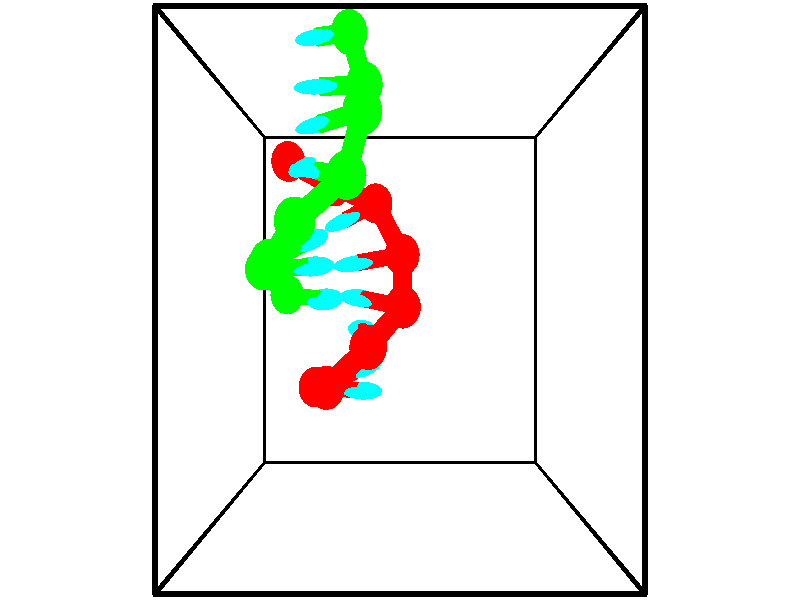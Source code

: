 // switches for output
#declare DRAW_BASES = 1; // possible values are 0, 1; only relevant for DNA ribbons
#declare DRAW_BASES_TYPE = 3; // possible values are 1, 2, 3; only relevant for DNA ribbons
#declare DRAW_FOG = 0; // set to 1 to enable fog

#include "colors.inc"

#include "transforms.inc"
background { rgb <1, 1, 1>}

#default {
   normal{
       ripples 0.25
       frequency 0.20
       turbulence 0.2
       lambda 5
   }
	finish {
		phong 0.1
		phong_size 40.
	}
}

// original window dimensions: 1024x640


// camera settings

camera {
	sky <-0, 1, 0>
	up <-0, 1, 0>
	right 1.6 * <1, 0, 0>
	location <2.5, 2.5, 11.1562>
	look_at <2.5, 2.5, 2.5>
	direction <0, 0, -8.6562>
	angle 67.0682
}


# declare cpy_camera_pos = <2.5, 2.5, 11.1562>;
# if (DRAW_FOG = 1)
fog {
	fog_type 2
	up vnormalize(cpy_camera_pos)
	color rgbt<1,1,1,0.3>
	distance 1e-5
	fog_alt 3e-3
	fog_offset 4
}
# end


// LIGHTS

# declare lum = 6;
global_settings {
	ambient_light rgb lum * <0.05, 0.05, 0.05>
	max_trace_level 15
}# declare cpy_direct_light_amount = 0.25;
light_source
{	1000 * <-1, -1, 1>,
	rgb lum * cpy_direct_light_amount
	parallel
}

light_source
{	1000 * <1, 1, -1>,
	rgb lum * cpy_direct_light_amount
	parallel
}

// strand 0

// nucleotide -1

// particle -1
sphere {
	<1.243336, 1.421022, 2.175505> 0.250000
	pigment { color rgbt <1,0,0,0> }
	no_shadow
}
cylinder {
	<1.640190, 1.402668, 2.222084>,  <1.878303, 1.391656, 2.250031>, 0.100000
	pigment { color rgbt <1,0,0,0> }
	no_shadow
}
cylinder {
	<1.640190, 1.402668, 2.222084>,  <1.243336, 1.421022, 2.175505>, 0.100000
	pigment { color rgbt <1,0,0,0> }
	no_shadow
}

// particle -1
sphere {
	<1.640190, 1.402668, 2.222084> 0.100000
	pigment { color rgbt <1,0,0,0> }
	no_shadow
}
sphere {
	0, 1
	scale<0.080000,0.200000,0.300000>
	matrix <0.010648, 0.957946, 0.286752,
		-0.124708, -0.283257, 0.950901,
		0.992136, -0.045885, 0.116447,
		1.937831, 1.388902, 2.257018>
	pigment { color rgbt <0,1,1,0> }
	no_shadow
}
cylinder {
	<1.491518, 1.494428, 2.854374>,  <1.243336, 1.421022, 2.175505>, 0.130000
	pigment { color rgbt <1,0,0,0> }
	no_shadow
}

// nucleotide -1

// particle -1
sphere {
	<1.491518, 1.494428, 2.854374> 0.250000
	pigment { color rgbt <1,0,0,0> }
	no_shadow
}
cylinder {
	<1.773445, 1.616222, 2.598087>,  <1.942602, 1.689299, 2.444315>, 0.100000
	pigment { color rgbt <1,0,0,0> }
	no_shadow
}
cylinder {
	<1.773445, 1.616222, 2.598087>,  <1.491518, 1.494428, 2.854374>, 0.100000
	pigment { color rgbt <1,0,0,0> }
	no_shadow
}

// particle -1
sphere {
	<1.773445, 1.616222, 2.598087> 0.100000
	pigment { color rgbt <1,0,0,0> }
	no_shadow
}
sphere {
	0, 1
	scale<0.080000,0.200000,0.300000>
	matrix <-0.038115, 0.918148, 0.394400,
		0.708363, -0.253560, 0.658733,
		0.704818, 0.304486, -0.640718,
		1.984891, 1.707568, 2.405872>
	pigment { color rgbt <0,1,1,0> }
	no_shadow
}
cylinder {
	<2.076383, 1.975374, 3.116595>,  <1.491518, 1.494428, 2.854374>, 0.130000
	pigment { color rgbt <1,0,0,0> }
	no_shadow
}

// nucleotide -1

// particle -1
sphere {
	<2.076383, 1.975374, 3.116595> 0.250000
	pigment { color rgbt <1,0,0,0> }
	no_shadow
}
cylinder {
	<2.004929, 2.074013, 2.735590>,  <1.962056, 2.133196, 2.506987>, 0.100000
	pigment { color rgbt <1,0,0,0> }
	no_shadow
}
cylinder {
	<2.004929, 2.074013, 2.735590>,  <2.076383, 1.975374, 3.116595>, 0.100000
	pigment { color rgbt <1,0,0,0> }
	no_shadow
}

// particle -1
sphere {
	<2.004929, 2.074013, 2.735590> 0.100000
	pigment { color rgbt <1,0,0,0> }
	no_shadow
}
sphere {
	0, 1
	scale<0.080000,0.200000,0.300000>
	matrix <0.014400, 0.968635, 0.248071,
		0.983810, 0.030598, -0.176585,
		-0.178637, 0.246597, -0.952512,
		1.951337, 2.147992, 2.449836>
	pigment { color rgbt <0,1,1,0> }
	no_shadow
}
cylinder {
	<2.539635, 2.418336, 2.727955>,  <2.076383, 1.975374, 3.116595>, 0.130000
	pigment { color rgbt <1,0,0,0> }
	no_shadow
}

// nucleotide -1

// particle -1
sphere {
	<2.539635, 2.418336, 2.727955> 0.250000
	pigment { color rgbt <1,0,0,0> }
	no_shadow
}
cylinder {
	<2.180290, 2.479233, 2.563143>,  <1.964683, 2.515771, 2.464256>, 0.100000
	pigment { color rgbt <1,0,0,0> }
	no_shadow
}
cylinder {
	<2.180290, 2.479233, 2.563143>,  <2.539635, 2.418336, 2.727955>, 0.100000
	pigment { color rgbt <1,0,0,0> }
	no_shadow
}

// particle -1
sphere {
	<2.180290, 2.479233, 2.563143> 0.100000
	pigment { color rgbt <1,0,0,0> }
	no_shadow
}
sphere {
	0, 1
	scale<0.080000,0.200000,0.300000>
	matrix <0.002351, 0.939669, 0.342077,
		0.439250, 0.306340, -0.844520,
		-0.898362, 0.152243, -0.412030,
		1.910782, 2.524906, 2.439534>
	pigment { color rgbt <0,1,1,0> }
	no_shadow
}
cylinder {
	<2.531830, 3.043442, 2.449317>,  <2.539635, 2.418336, 2.727955>, 0.130000
	pigment { color rgbt <1,0,0,0> }
	no_shadow
}

// nucleotide -1

// particle -1
sphere {
	<2.531830, 3.043442, 2.449317> 0.250000
	pigment { color rgbt <1,0,0,0> }
	no_shadow
}
cylinder {
	<2.139755, 2.981621, 2.498873>,  <1.904511, 2.944528, 2.528606>, 0.100000
	pigment { color rgbt <1,0,0,0> }
	no_shadow
}
cylinder {
	<2.139755, 2.981621, 2.498873>,  <2.531830, 3.043442, 2.449317>, 0.100000
	pigment { color rgbt <1,0,0,0> }
	no_shadow
}

// particle -1
sphere {
	<2.139755, 2.981621, 2.498873> 0.100000
	pigment { color rgbt <1,0,0,0> }
	no_shadow
}
sphere {
	0, 1
	scale<0.080000,0.200000,0.300000>
	matrix <-0.108800, 0.942740, 0.315284,
		-0.165524, 0.295557, -0.940876,
		-0.980186, -0.154554, 0.123889,
		1.845699, 2.935255, 2.536040>
	pigment { color rgbt <0,1,1,0> }
	no_shadow
}
cylinder {
	<2.133885, 3.714121, 2.040408>,  <2.531830, 3.043442, 2.449317>, 0.130000
	pigment { color rgbt <1,0,0,0> }
	no_shadow
}

// nucleotide -1

// particle -1
sphere {
	<2.133885, 3.714121, 2.040408> 0.250000
	pigment { color rgbt <1,0,0,0> }
	no_shadow
}
cylinder {
	<1.873878, 3.557983, 2.301210>,  <1.717875, 3.464301, 2.457692>, 0.100000
	pigment { color rgbt <1,0,0,0> }
	no_shadow
}
cylinder {
	<1.873878, 3.557983, 2.301210>,  <2.133885, 3.714121, 2.040408>, 0.100000
	pigment { color rgbt <1,0,0,0> }
	no_shadow
}

// particle -1
sphere {
	<1.873878, 3.557983, 2.301210> 0.100000
	pigment { color rgbt <1,0,0,0> }
	no_shadow
}
sphere {
	0, 1
	scale<0.080000,0.200000,0.300000>
	matrix <-0.249531, 0.920055, 0.302049,
		-0.717784, 0.033641, -0.695453,
		-0.650016, -0.390343, 0.652006,
		1.678874, 3.440881, 2.496812>
	pigment { color rgbt <0,1,1,0> }
	no_shadow
}
cylinder {
	<1.491279, 3.952731, 1.867440>,  <2.133885, 3.714121, 2.040408>, 0.130000
	pigment { color rgbt <1,0,0,0> }
	no_shadow
}

// nucleotide -1

// particle -1
sphere {
	<1.491279, 3.952731, 1.867440> 0.250000
	pigment { color rgbt <1,0,0,0> }
	no_shadow
}
cylinder {
	<1.443382, 3.818317, 2.241123>,  <1.414644, 3.737669, 2.465333>, 0.100000
	pigment { color rgbt <1,0,0,0> }
	no_shadow
}
cylinder {
	<1.443382, 3.818317, 2.241123>,  <1.491279, 3.952731, 1.867440>, 0.100000
	pigment { color rgbt <1,0,0,0> }
	no_shadow
}

// particle -1
sphere {
	<1.443382, 3.818317, 2.241123> 0.100000
	pigment { color rgbt <1,0,0,0> }
	no_shadow
}
sphere {
	0, 1
	scale<0.080000,0.200000,0.300000>
	matrix <-0.282988, 0.913494, 0.292312,
		-0.951619, -0.229367, -0.204477,
		-0.119742, -0.336034, 0.934207,
		1.407460, 3.717507, 2.521385>
	pigment { color rgbt <0,1,1,0> }
	no_shadow
}
cylinder {
	<0.822867, 4.232350, 2.091587>,  <1.491279, 3.952731, 1.867440>, 0.130000
	pigment { color rgbt <1,0,0,0> }
	no_shadow
}

// nucleotide -1

// particle -1
sphere {
	<0.822867, 4.232350, 2.091587> 0.250000
	pigment { color rgbt <1,0,0,0> }
	no_shadow
}
cylinder {
	<0.999153, 4.129501, 2.435600>,  <1.104925, 4.067792, 2.642009>, 0.100000
	pigment { color rgbt <1,0,0,0> }
	no_shadow
}
cylinder {
	<0.999153, 4.129501, 2.435600>,  <0.822867, 4.232350, 2.091587>, 0.100000
	pigment { color rgbt <1,0,0,0> }
	no_shadow
}

// particle -1
sphere {
	<0.999153, 4.129501, 2.435600> 0.100000
	pigment { color rgbt <1,0,0,0> }
	no_shadow
}
sphere {
	0, 1
	scale<0.080000,0.200000,0.300000>
	matrix <-0.371434, 0.819993, 0.435487,
		-0.817195, -0.511371, 0.265879,
		0.440715, -0.257121, 0.860035,
		1.131368, 4.052365, 2.693611>
	pigment { color rgbt <0,1,1,0> }
	no_shadow
}
// strand 1

// nucleotide -1

// particle -1
sphere {
	<1.796818, 5.596717, 2.779279> 0.250000
	pigment { color rgbt <0,1,0,0> }
	no_shadow
}
cylinder {
	<1.563469, 5.456791, 3.072483>,  <1.423459, 5.372835, 3.248405>, 0.100000
	pigment { color rgbt <0,1,0,0> }
	no_shadow
}
cylinder {
	<1.563469, 5.456791, 3.072483>,  <1.796818, 5.596717, 2.779279>, 0.100000
	pigment { color rgbt <0,1,0,0> }
	no_shadow
}

// particle -1
sphere {
	<1.563469, 5.456791, 3.072483> 0.100000
	pigment { color rgbt <0,1,0,0> }
	no_shadow
}
sphere {
	0, 1
	scale<0.080000,0.200000,0.300000>
	matrix <0.168275, -0.934970, -0.312274,
		0.794581, -0.058825, 0.604302,
		-0.583373, -0.349816, 0.733010,
		1.388457, 5.351846, 3.292386>
	pigment { color rgbt <0,1,1,0> }
	no_shadow
}
cylinder {
	<2.012684, 4.951814, 2.916023>,  <1.796818, 5.596717, 2.779279>, 0.130000
	pigment { color rgbt <0,1,0,0> }
	no_shadow
}

// nucleotide -1

// particle -1
sphere {
	<2.012684, 4.951814, 2.916023> 0.250000
	pigment { color rgbt <0,1,0,0> }
	no_shadow
}
cylinder {
	<1.663055, 4.883076, 3.097778>,  <1.453278, 4.841833, 3.206832>, 0.100000
	pigment { color rgbt <0,1,0,0> }
	no_shadow
}
cylinder {
	<1.663055, 4.883076, 3.097778>,  <2.012684, 4.951814, 2.916023>, 0.100000
	pigment { color rgbt <0,1,0,0> }
	no_shadow
}

// particle -1
sphere {
	<1.663055, 4.883076, 3.097778> 0.100000
	pigment { color rgbt <0,1,0,0> }
	no_shadow
}
sphere {
	0, 1
	scale<0.080000,0.200000,0.300000>
	matrix <0.052253, -0.963175, -0.263750,
		0.482980, -0.206793, 0.850862,
		-0.874070, -0.171847, 0.454389,
		1.400834, 4.831522, 3.234095>
	pigment { color rgbt <0,1,1,0> }
	no_shadow
}
cylinder {
	<2.024182, 4.485429, 3.553548>,  <2.012684, 4.951814, 2.916023>, 0.130000
	pigment { color rgbt <0,1,0,0> }
	no_shadow
}

// nucleotide -1

// particle -1
sphere {
	<2.024182, 4.485429, 3.553548> 0.250000
	pigment { color rgbt <0,1,0,0> }
	no_shadow
}
cylinder {
	<1.666878, 4.442142, 3.379021>,  <1.452495, 4.416170, 3.274305>, 0.100000
	pigment { color rgbt <0,1,0,0> }
	no_shadow
}
cylinder {
	<1.666878, 4.442142, 3.379021>,  <2.024182, 4.485429, 3.553548>, 0.100000
	pigment { color rgbt <0,1,0,0> }
	no_shadow
}

// particle -1
sphere {
	<1.666878, 4.442142, 3.379021> 0.100000
	pigment { color rgbt <0,1,0,0> }
	no_shadow
}
sphere {
	0, 1
	scale<0.080000,0.200000,0.300000>
	matrix <0.179683, -0.975638, -0.125879,
		-0.412065, -0.190841, 0.890944,
		-0.893262, -0.108217, -0.436317,
		1.398899, 4.409678, 3.248126>
	pigment { color rgbt <0,1,1,0> }
	no_shadow
}
cylinder {
	<1.836098, 3.783244, 3.705217>,  <2.024182, 4.485429, 3.553548>, 0.130000
	pigment { color rgbt <0,1,0,0> }
	no_shadow
}

// nucleotide -1

// particle -1
sphere {
	<1.836098, 3.783244, 3.705217> 0.250000
	pigment { color rgbt <0,1,0,0> }
	no_shadow
}
cylinder {
	<1.572777, 3.862305, 3.414680>,  <1.414784, 3.909741, 3.240359>, 0.100000
	pigment { color rgbt <0,1,0,0> }
	no_shadow
}
cylinder {
	<1.572777, 3.862305, 3.414680>,  <1.836098, 3.783244, 3.705217>, 0.100000
	pigment { color rgbt <0,1,0,0> }
	no_shadow
}

// particle -1
sphere {
	<1.572777, 3.862305, 3.414680> 0.100000
	pigment { color rgbt <0,1,0,0> }
	no_shadow
}
sphere {
	0, 1
	scale<0.080000,0.200000,0.300000>
	matrix <0.046325, -0.952447, -0.301164,
		-0.751326, -0.231905, 0.617842,
		-0.658303, 0.197650, -0.726341,
		1.375286, 3.921600, 3.196778>
	pigment { color rgbt <0,1,1,0> }
	no_shadow
}
cylinder {
	<1.211249, 3.302593, 3.768740>,  <1.836098, 3.783244, 3.705217>, 0.130000
	pigment { color rgbt <0,1,0,0> }
	no_shadow
}

// nucleotide -1

// particle -1
sphere {
	<1.211249, 3.302593, 3.768740> 0.250000
	pigment { color rgbt <0,1,0,0> }
	no_shadow
}
cylinder {
	<1.255539, 3.432098, 3.392885>,  <1.282113, 3.509802, 3.167372>, 0.100000
	pigment { color rgbt <0,1,0,0> }
	no_shadow
}
cylinder {
	<1.255539, 3.432098, 3.392885>,  <1.211249, 3.302593, 3.768740>, 0.100000
	pigment { color rgbt <0,1,0,0> }
	no_shadow
}

// particle -1
sphere {
	<1.255539, 3.432098, 3.392885> 0.100000
	pigment { color rgbt <0,1,0,0> }
	no_shadow
}
sphere {
	0, 1
	scale<0.080000,0.200000,0.300000>
	matrix <0.035727, -0.946136, -0.321793,
		-0.993209, 0.002061, -0.116329,
		0.110726, 0.323763, -0.939637,
		1.288757, 3.529227, 3.110994>
	pigment { color rgbt <0,1,1,0> }
	no_shadow
}
cylinder {
	<0.816918, 2.909473, 3.355715>,  <1.211249, 3.302593, 3.768740>, 0.130000
	pigment { color rgbt <0,1,0,0> }
	no_shadow
}

// nucleotide -1

// particle -1
sphere {
	<0.816918, 2.909473, 3.355715> 0.250000
	pigment { color rgbt <0,1,0,0> }
	no_shadow
}
cylinder {
	<1.069534, 3.066200, 3.088093>,  <1.221104, 3.160237, 2.927519>, 0.100000
	pigment { color rgbt <0,1,0,0> }
	no_shadow
}
cylinder {
	<1.069534, 3.066200, 3.088093>,  <0.816918, 2.909473, 3.355715>, 0.100000
	pigment { color rgbt <0,1,0,0> }
	no_shadow
}

// particle -1
sphere {
	<1.069534, 3.066200, 3.088093> 0.100000
	pigment { color rgbt <0,1,0,0> }
	no_shadow
}
sphere {
	0, 1
	scale<0.080000,0.200000,0.300000>
	matrix <0.006897, -0.865721, -0.500480,
		-0.775313, 0.311459, -0.549439,
		0.631540, 0.391818, -0.669056,
		1.258996, 3.183746, 2.887376>
	pigment { color rgbt <0,1,1,0> }
	no_shadow
}
cylinder {
	<0.562781, 2.862381, 2.607985>,  <0.816918, 2.909473, 3.355715>, 0.130000
	pigment { color rgbt <0,1,0,0> }
	no_shadow
}

// nucleotide -1

// particle -1
sphere {
	<0.562781, 2.862381, 2.607985> 0.250000
	pigment { color rgbt <0,1,0,0> }
	no_shadow
}
cylinder {
	<0.961990, 2.883022, 2.593647>,  <1.201516, 2.895407, 2.585044>, 0.100000
	pigment { color rgbt <0,1,0,0> }
	no_shadow
}
cylinder {
	<0.961990, 2.883022, 2.593647>,  <0.562781, 2.862381, 2.607985>, 0.100000
	pigment { color rgbt <0,1,0,0> }
	no_shadow
}

// particle -1
sphere {
	<0.961990, 2.883022, 2.593647> 0.100000
	pigment { color rgbt <0,1,0,0> }
	no_shadow
}
sphere {
	0, 1
	scale<0.080000,0.200000,0.300000>
	matrix <0.025823, -0.856964, -0.514728,
		-0.057278, 0.512786, -0.856604,
		0.998024, 0.051602, -0.035844,
		1.261398, 2.898503, 2.582894>
	pigment { color rgbt <0,1,1,0> }
	no_shadow
}
cylinder {
	<0.776408, 2.568386, 1.932827>,  <0.562781, 2.862381, 2.607985>, 0.130000
	pigment { color rgbt <0,1,0,0> }
	no_shadow
}

// nucleotide -1

// particle -1
sphere {
	<0.776408, 2.568386, 1.932827> 0.250000
	pigment { color rgbt <0,1,0,0> }
	no_shadow
}
cylinder {
	<1.126228, 2.534412, 2.123802>,  <1.336120, 2.514028, 2.238387>, 0.100000
	pigment { color rgbt <0,1,0,0> }
	no_shadow
}
cylinder {
	<1.126228, 2.534412, 2.123802>,  <0.776408, 2.568386, 1.932827>, 0.100000
	pigment { color rgbt <0,1,0,0> }
	no_shadow
}

// particle -1
sphere {
	<1.126228, 2.534412, 2.123802> 0.100000
	pigment { color rgbt <0,1,0,0> }
	no_shadow
}
sphere {
	0, 1
	scale<0.080000,0.200000,0.300000>
	matrix <0.215881, -0.813413, -0.540144,
		0.434231, 0.575453, -0.693035,
		0.874551, -0.084935, 0.477438,
		1.388594, 2.508932, 2.267034>
	pigment { color rgbt <0,1,1,0> }
	no_shadow
}
// box output
cylinder {
	<0.000000, 0.000000, 0.000000>,  <5.000000, 0.000000, 0.000000>, 0.025000
	pigment { color rgbt <0,0,0,0> }
	no_shadow
}
cylinder {
	<0.000000, 0.000000, 0.000000>,  <0.000000, 5.000000, 0.000000>, 0.025000
	pigment { color rgbt <0,0,0,0> }
	no_shadow
}
cylinder {
	<0.000000, 0.000000, 0.000000>,  <0.000000, 0.000000, 5.000000>, 0.025000
	pigment { color rgbt <0,0,0,0> }
	no_shadow
}
cylinder {
	<5.000000, 5.000000, 5.000000>,  <0.000000, 5.000000, 5.000000>, 0.025000
	pigment { color rgbt <0,0,0,0> }
	no_shadow
}
cylinder {
	<5.000000, 5.000000, 5.000000>,  <5.000000, 0.000000, 5.000000>, 0.025000
	pigment { color rgbt <0,0,0,0> }
	no_shadow
}
cylinder {
	<5.000000, 5.000000, 5.000000>,  <5.000000, 5.000000, 0.000000>, 0.025000
	pigment { color rgbt <0,0,0,0> }
	no_shadow
}
cylinder {
	<0.000000, 0.000000, 5.000000>,  <0.000000, 5.000000, 5.000000>, 0.025000
	pigment { color rgbt <0,0,0,0> }
	no_shadow
}
cylinder {
	<0.000000, 0.000000, 5.000000>,  <5.000000, 0.000000, 5.000000>, 0.025000
	pigment { color rgbt <0,0,0,0> }
	no_shadow
}
cylinder {
	<5.000000, 5.000000, 0.000000>,  <0.000000, 5.000000, 0.000000>, 0.025000
	pigment { color rgbt <0,0,0,0> }
	no_shadow
}
cylinder {
	<5.000000, 5.000000, 0.000000>,  <5.000000, 0.000000, 0.000000>, 0.025000
	pigment { color rgbt <0,0,0,0> }
	no_shadow
}
cylinder {
	<5.000000, 0.000000, 5.000000>,  <5.000000, 0.000000, 0.000000>, 0.025000
	pigment { color rgbt <0,0,0,0> }
	no_shadow
}
cylinder {
	<0.000000, 5.000000, 0.000000>,  <0.000000, 5.000000, 5.000000>, 0.025000
	pigment { color rgbt <0,0,0,0> }
	no_shadow
}
// end of box output
